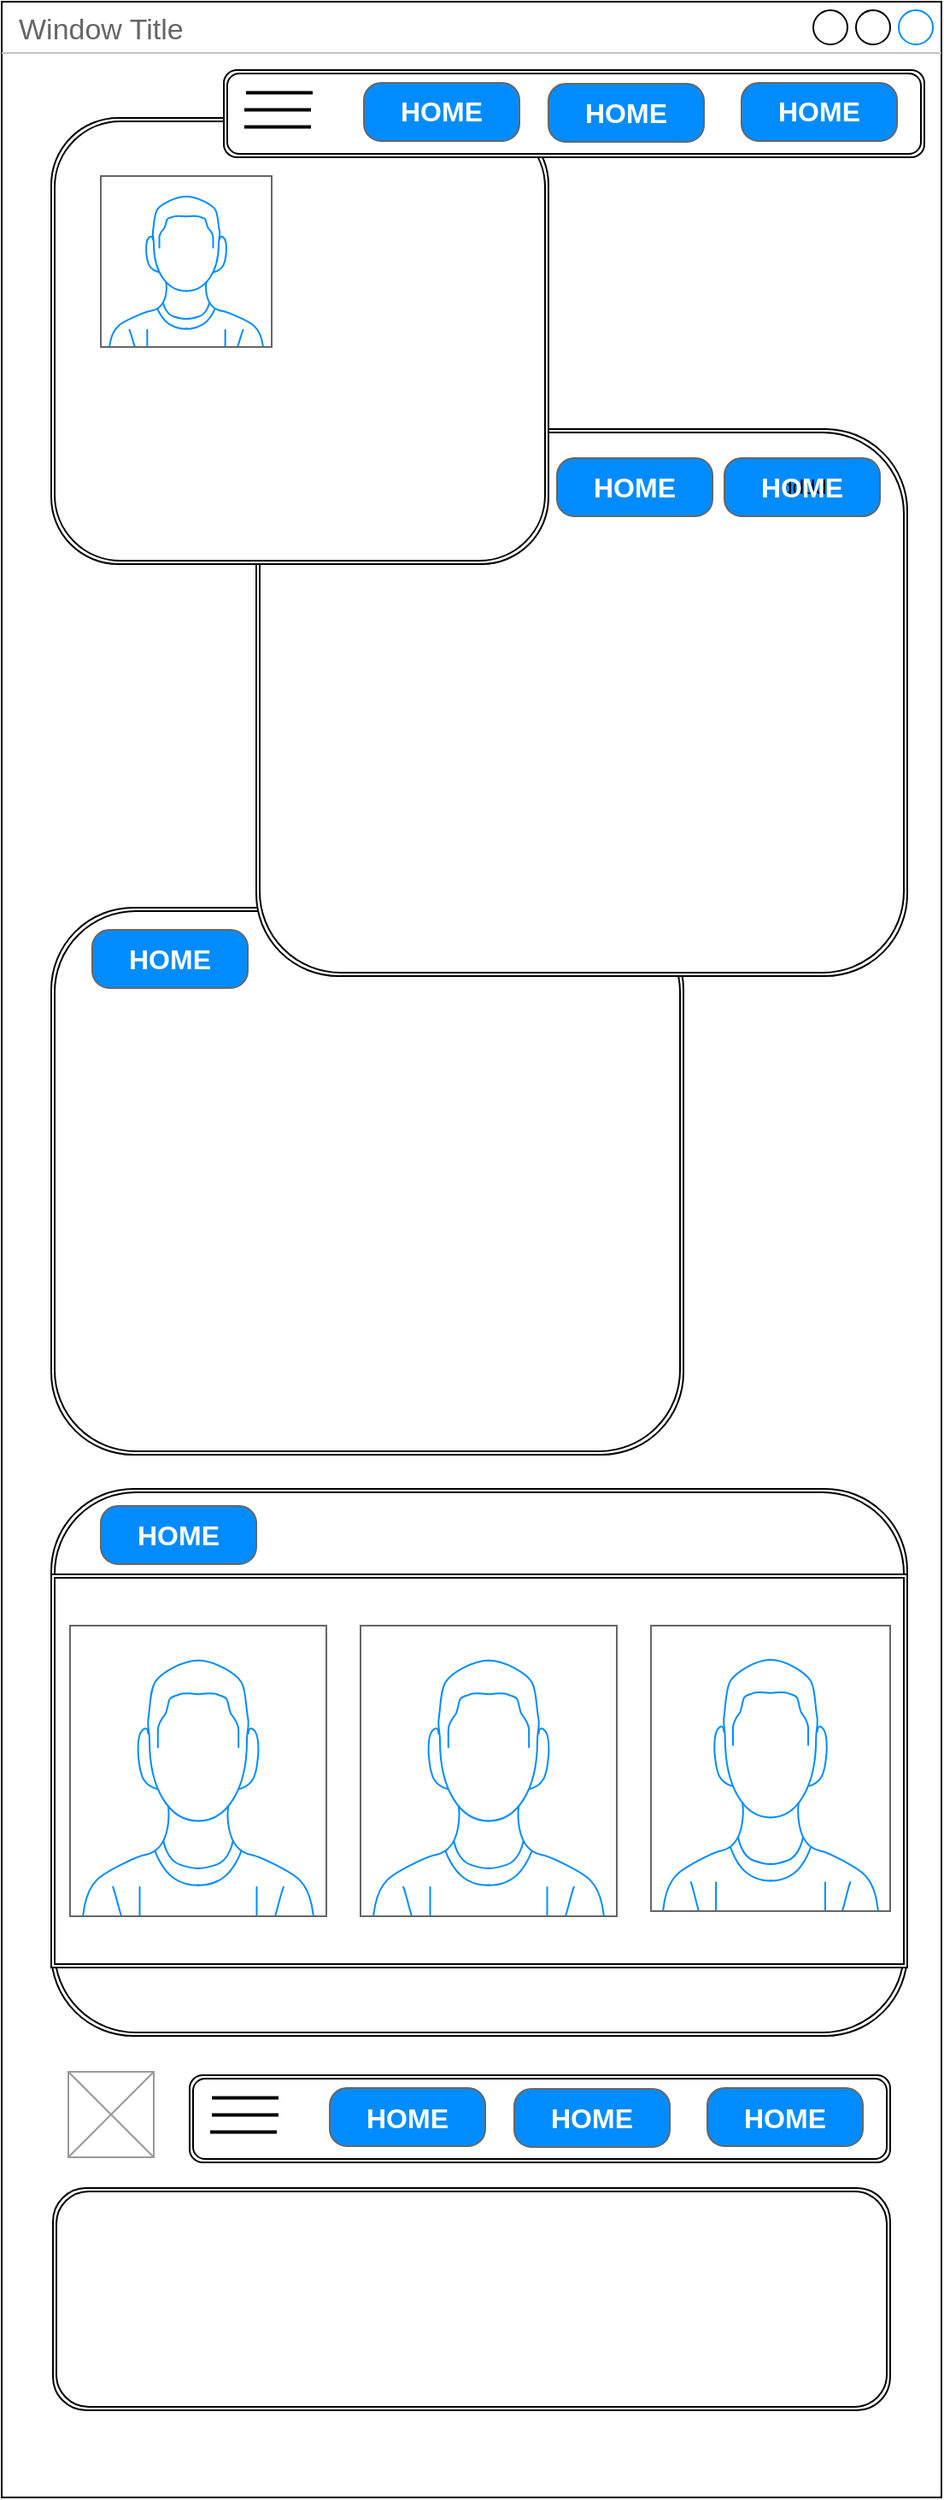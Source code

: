 <mxfile>
    <diagram id="NzMNxLvaUN8R5qRyzuPa" name="Page-1">
        <mxGraphModel dx="674" dy="622" grid="1" gridSize="10" guides="1" tooltips="1" connect="1" arrows="1" fold="1" page="1" pageScale="1" pageWidth="850" pageHeight="1100" math="0" shadow="0">
            <root>
                <mxCell id="0"/>
                <mxCell id="1" parent="0"/>
                <mxCell id="3" value="Window Title" style="strokeWidth=1;shadow=0;dashed=0;align=center;html=1;shape=mxgraph.mockup.containers.window;align=left;verticalAlign=top;spacingLeft=8;strokeColor2=#008cff;strokeColor3=#c4c4c4;fontColor=#666666;mainText=;fontSize=17;labelBackgroundColor=none;" vertex="1" parent="1">
                    <mxGeometry x="70" y="130" width="550" height="1460" as="geometry"/>
                </mxCell>
                <mxCell id="7" value="" style="shape=ext;double=1;rounded=1;whiteSpace=wrap;html=1;" vertex="1" parent="1">
                    <mxGeometry x="99" y="660" width="370" height="320" as="geometry"/>
                </mxCell>
                <mxCell id="6" value="" style="shape=ext;double=1;rounded=1;whiteSpace=wrap;html=1;" vertex="1" parent="1">
                    <mxGeometry x="219" y="380" width="381" height="320" as="geometry"/>
                </mxCell>
                <mxCell id="5" value="" style="shape=ext;double=1;rounded=1;whiteSpace=wrap;html=1;" vertex="1" parent="1">
                    <mxGeometry x="99" y="198" width="291" height="261" as="geometry"/>
                </mxCell>
                <mxCell id="4" value="" style="verticalLabelPosition=bottom;shadow=0;dashed=0;align=center;html=1;verticalAlign=top;strokeWidth=1;shape=mxgraph.mockup.containers.userMale;strokeColor=#666666;strokeColor2=#008cff;" vertex="1" parent="1">
                    <mxGeometry x="128" y="232" width="100" height="100" as="geometry"/>
                </mxCell>
                <mxCell id="9" value="" style="shape=ext;double=1;rounded=1;whiteSpace=wrap;html=1;" vertex="1" parent="1">
                    <mxGeometry x="99" y="1000" width="501" height="320" as="geometry"/>
                </mxCell>
                <mxCell id="10" value="" style="shape=ext;double=1;rounded=0;whiteSpace=wrap;html=1;" vertex="1" parent="1">
                    <mxGeometry x="99" y="1050" width="501" height="230" as="geometry"/>
                </mxCell>
                <mxCell id="11" value="" style="verticalLabelPosition=bottom;shadow=0;dashed=0;align=center;html=1;verticalAlign=top;strokeWidth=1;shape=mxgraph.mockup.containers.userMale;strokeColor=#666666;strokeColor2=#008cff;" vertex="1" parent="1">
                    <mxGeometry x="110" y="1080" width="150" height="170" as="geometry"/>
                </mxCell>
                <mxCell id="12" value="" style="verticalLabelPosition=bottom;shadow=0;dashed=0;align=center;html=1;verticalAlign=top;strokeWidth=1;shape=mxgraph.mockup.containers.userMale;strokeColor=#666666;strokeColor2=#008cff;" vertex="1" parent="1">
                    <mxGeometry x="280" y="1080" width="150" height="170" as="geometry"/>
                </mxCell>
                <mxCell id="13" value="" style="verticalLabelPosition=bottom;shadow=0;dashed=0;align=center;html=1;verticalAlign=top;strokeWidth=1;shape=mxgraph.mockup.containers.userMale;strokeColor=#666666;strokeColor2=#008cff;" vertex="1" parent="1">
                    <mxGeometry x="450" y="1080" width="140" height="167" as="geometry"/>
                </mxCell>
                <mxCell id="14" value="" style="strokeWidth=1;shadow=0;dashed=0;align=center;html=1;shape=mxgraph.mockup.buttons.multiButton;fillColor=#008cff;strokeColor=#666666;mainText=;subText=;" vertex="1" parent="1">
                    <mxGeometry x="123" y="673" width="91" height="34" as="geometry"/>
                </mxCell>
                <mxCell id="15" value="HOME" style="strokeWidth=1;shadow=0;dashed=0;align=center;html=1;shape=mxgraph.mockup.anchor;fontSize=16;fontColor=#ffffff;fontStyle=1;whiteSpace=wrap;" vertex="1" parent="14">
                    <mxGeometry y="10.2" width="91" height="13.6" as="geometry"/>
                </mxCell>
                <mxCell id="18" value="" style="strokeWidth=1;shadow=0;dashed=0;align=center;html=1;shape=mxgraph.mockup.buttons.multiButton;fillColor=#008cff;strokeColor=#666666;mainText=;subText=;" vertex="1" parent="1">
                    <mxGeometry x="395" y="397" width="91" height="34" as="geometry"/>
                </mxCell>
                <mxCell id="19" value="HOME" style="strokeWidth=1;shadow=0;dashed=0;align=center;html=1;shape=mxgraph.mockup.anchor;fontSize=16;fontColor=#ffffff;fontStyle=1;whiteSpace=wrap;" vertex="1" parent="18">
                    <mxGeometry y="10.2" width="91" height="13.6" as="geometry"/>
                </mxCell>
                <mxCell id="20" value="dddd" style="strokeWidth=1;shadow=0;dashed=0;align=center;html=1;shape=mxgraph.mockup.buttons.multiButton;fillColor=#008cff;strokeColor=#666666;mainText=;subText=;" vertex="1" parent="1">
                    <mxGeometry x="493" y="397" width="91" height="34" as="geometry"/>
                </mxCell>
                <mxCell id="21" value="HOME" style="strokeWidth=1;shadow=0;dashed=0;align=center;html=1;shape=mxgraph.mockup.anchor;fontSize=16;fontColor=#ffffff;fontStyle=1;whiteSpace=wrap;" vertex="1" parent="20">
                    <mxGeometry y="10.2" width="91" height="13.6" as="geometry"/>
                </mxCell>
                <mxCell id="22" value="" style="strokeWidth=1;shadow=0;dashed=0;align=center;html=1;shape=mxgraph.mockup.buttons.multiButton;fillColor=#008cff;strokeColor=#666666;mainText=;subText=;" vertex="1" parent="1">
                    <mxGeometry x="128" y="1010" width="91" height="34" as="geometry"/>
                </mxCell>
                <mxCell id="23" value="HOME" style="strokeWidth=1;shadow=0;dashed=0;align=center;html=1;shape=mxgraph.mockup.anchor;fontSize=16;fontColor=#ffffff;fontStyle=1;whiteSpace=wrap;" vertex="1" parent="22">
                    <mxGeometry y="10.2" width="91" height="13.6" as="geometry"/>
                </mxCell>
                <mxCell id="24" value="" style="verticalLabelPosition=bottom;shadow=0;dashed=0;align=center;html=1;verticalAlign=top;strokeWidth=1;shape=mxgraph.mockup.graphics.simpleIcon;strokeColor=#999999;" vertex="1" parent="1">
                    <mxGeometry x="109" y="1341" width="50" height="50" as="geometry"/>
                </mxCell>
                <mxCell id="25" value="" style="shape=ext;double=1;rounded=1;whiteSpace=wrap;html=1;" vertex="1" parent="1">
                    <mxGeometry x="100" y="1409" width="490" height="130" as="geometry"/>
                </mxCell>
                <mxCell id="26" value="" style="shape=ext;double=1;rounded=1;whiteSpace=wrap;html=1;" vertex="1" parent="1">
                    <mxGeometry x="180" y="1343" width="410" height="51" as="geometry"/>
                </mxCell>
                <mxCell id="27" value="" style="strokeWidth=1;shadow=0;dashed=0;align=center;html=1;shape=mxgraph.mockup.buttons.multiButton;fillColor=#008cff;strokeColor=#666666;mainText=;subText=;" vertex="1" parent="1">
                    <mxGeometry x="262" y="1350.5" width="91" height="34" as="geometry"/>
                </mxCell>
                <mxCell id="28" value="HOME" style="strokeWidth=1;shadow=0;dashed=0;align=center;html=1;shape=mxgraph.mockup.anchor;fontSize=16;fontColor=#ffffff;fontStyle=1;whiteSpace=wrap;" vertex="1" parent="27">
                    <mxGeometry y="10.2" width="91" height="13.6" as="geometry"/>
                </mxCell>
                <mxCell id="33" value="" style="line;strokeWidth=2;html=1;" vertex="1" parent="27">
                    <mxGeometry x="-69" y="0.7" width="39" height="10" as="geometry"/>
                </mxCell>
                <mxCell id="29" value="" style="strokeWidth=1;shadow=0;dashed=0;align=center;html=1;shape=mxgraph.mockup.buttons.multiButton;fillColor=#008cff;strokeColor=#666666;mainText=;subText=;" vertex="1" parent="1">
                    <mxGeometry x="370" y="1351" width="91" height="34" as="geometry"/>
                </mxCell>
                <mxCell id="30" value="HOME" style="strokeWidth=1;shadow=0;dashed=0;align=center;html=1;shape=mxgraph.mockup.anchor;fontSize=16;fontColor=#ffffff;fontStyle=1;whiteSpace=wrap;" vertex="1" parent="29">
                    <mxGeometry y="10.2" width="91" height="13.6" as="geometry"/>
                </mxCell>
                <mxCell id="31" value="" style="strokeWidth=1;shadow=0;dashed=0;align=center;html=1;shape=mxgraph.mockup.buttons.multiButton;fillColor=#008cff;strokeColor=#666666;mainText=;subText=;" vertex="1" parent="1">
                    <mxGeometry x="483" y="1350.5" width="91" height="34" as="geometry"/>
                </mxCell>
                <mxCell id="32" value="HOME" style="strokeWidth=1;shadow=0;dashed=0;align=center;html=1;shape=mxgraph.mockup.anchor;fontSize=16;fontColor=#ffffff;fontStyle=1;whiteSpace=wrap;" vertex="1" parent="31">
                    <mxGeometry y="10.2" width="91" height="13.6" as="geometry"/>
                </mxCell>
                <mxCell id="34" value="" style="line;strokeWidth=2;html=1;" vertex="1" parent="1">
                    <mxGeometry x="193" y="1361.2" width="39" height="10" as="geometry"/>
                </mxCell>
                <mxCell id="35" value="" style="line;strokeWidth=2;html=1;" vertex="1" parent="1">
                    <mxGeometry x="192" y="1371.2" width="39" height="10" as="geometry"/>
                </mxCell>
                <mxCell id="47" value="" style="group" vertex="1" connectable="0" parent="1">
                    <mxGeometry x="200" y="170" width="410" height="51" as="geometry"/>
                </mxCell>
                <mxCell id="37" value="" style="shape=ext;double=1;rounded=1;whiteSpace=wrap;html=1;" vertex="1" parent="47">
                    <mxGeometry width="410" height="51" as="geometry"/>
                </mxCell>
                <mxCell id="38" value="" style="strokeWidth=1;shadow=0;dashed=0;align=center;html=1;shape=mxgraph.mockup.buttons.multiButton;fillColor=#008cff;strokeColor=#666666;mainText=;subText=;" vertex="1" parent="47">
                    <mxGeometry x="82" y="7.5" width="91" height="34" as="geometry"/>
                </mxCell>
                <mxCell id="39" value="HOME" style="strokeWidth=1;shadow=0;dashed=0;align=center;html=1;shape=mxgraph.mockup.anchor;fontSize=16;fontColor=#ffffff;fontStyle=1;whiteSpace=wrap;" vertex="1" parent="38">
                    <mxGeometry y="10.2" width="91" height="13.6" as="geometry"/>
                </mxCell>
                <mxCell id="40" value="" style="line;strokeWidth=2;html=1;" vertex="1" parent="38">
                    <mxGeometry x="-69" y="0.7" width="39" height="10" as="geometry"/>
                </mxCell>
                <mxCell id="41" value="" style="strokeWidth=1;shadow=0;dashed=0;align=center;html=1;shape=mxgraph.mockup.buttons.multiButton;fillColor=#008cff;strokeColor=#666666;mainText=;subText=;" vertex="1" parent="47">
                    <mxGeometry x="190" y="8" width="91" height="34" as="geometry"/>
                </mxCell>
                <mxCell id="42" value="HOME" style="strokeWidth=1;shadow=0;dashed=0;align=center;html=1;shape=mxgraph.mockup.anchor;fontSize=16;fontColor=#ffffff;fontStyle=1;whiteSpace=wrap;" vertex="1" parent="41">
                    <mxGeometry y="10.2" width="91" height="13.6" as="geometry"/>
                </mxCell>
                <mxCell id="43" value="" style="strokeWidth=1;shadow=0;dashed=0;align=center;html=1;shape=mxgraph.mockup.buttons.multiButton;fillColor=#008cff;strokeColor=#666666;mainText=;subText=;" vertex="1" parent="47">
                    <mxGeometry x="303" y="7.5" width="91" height="34" as="geometry"/>
                </mxCell>
                <mxCell id="44" value="HOME" style="strokeWidth=1;shadow=0;dashed=0;align=center;html=1;shape=mxgraph.mockup.anchor;fontSize=16;fontColor=#ffffff;fontStyle=1;whiteSpace=wrap;" vertex="1" parent="43">
                    <mxGeometry y="10.2" width="91" height="13.6" as="geometry"/>
                </mxCell>
                <mxCell id="45" value="" style="line;strokeWidth=2;html=1;" vertex="1" parent="47">
                    <mxGeometry x="12" y="18.2" width="39" height="10" as="geometry"/>
                </mxCell>
                <mxCell id="46" value="" style="line;strokeWidth=2;html=1;" vertex="1" parent="47">
                    <mxGeometry x="12" y="28.2" width="39" height="10" as="geometry"/>
                </mxCell>
            </root>
        </mxGraphModel>
    </diagram>
</mxfile>